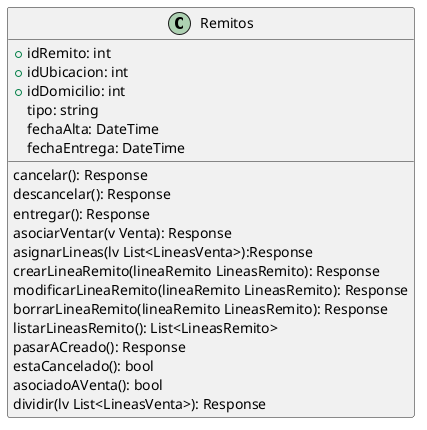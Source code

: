 @startuml Remitos
class Remitos{
    +idRemito: int
    +idUbicacion: int
    +idDomicilio: int
    tipo: string
    fechaAlta: DateTime
    fechaEntrega: DateTime
    
    cancelar(): Response
    descancelar(): Response
    entregar(): Response
    asociarVentar(v Venta): Response
    asignarLineas(lv List<LineasVenta>):Response
    crearLineaRemito(lineaRemito LineasRemito): Response
    modificarLineaRemito(lineaRemito LineasRemito): Response
    borrarLineaRemito(lineaRemito LineasRemito): Response
    listarLineasRemito(): List<LineasRemito>
    pasarACreado(): Response
    estaCancelado(): bool
    asociadoAVenta(): bool
    dividir(lv List<LineasVenta>): Response
}
@enduml